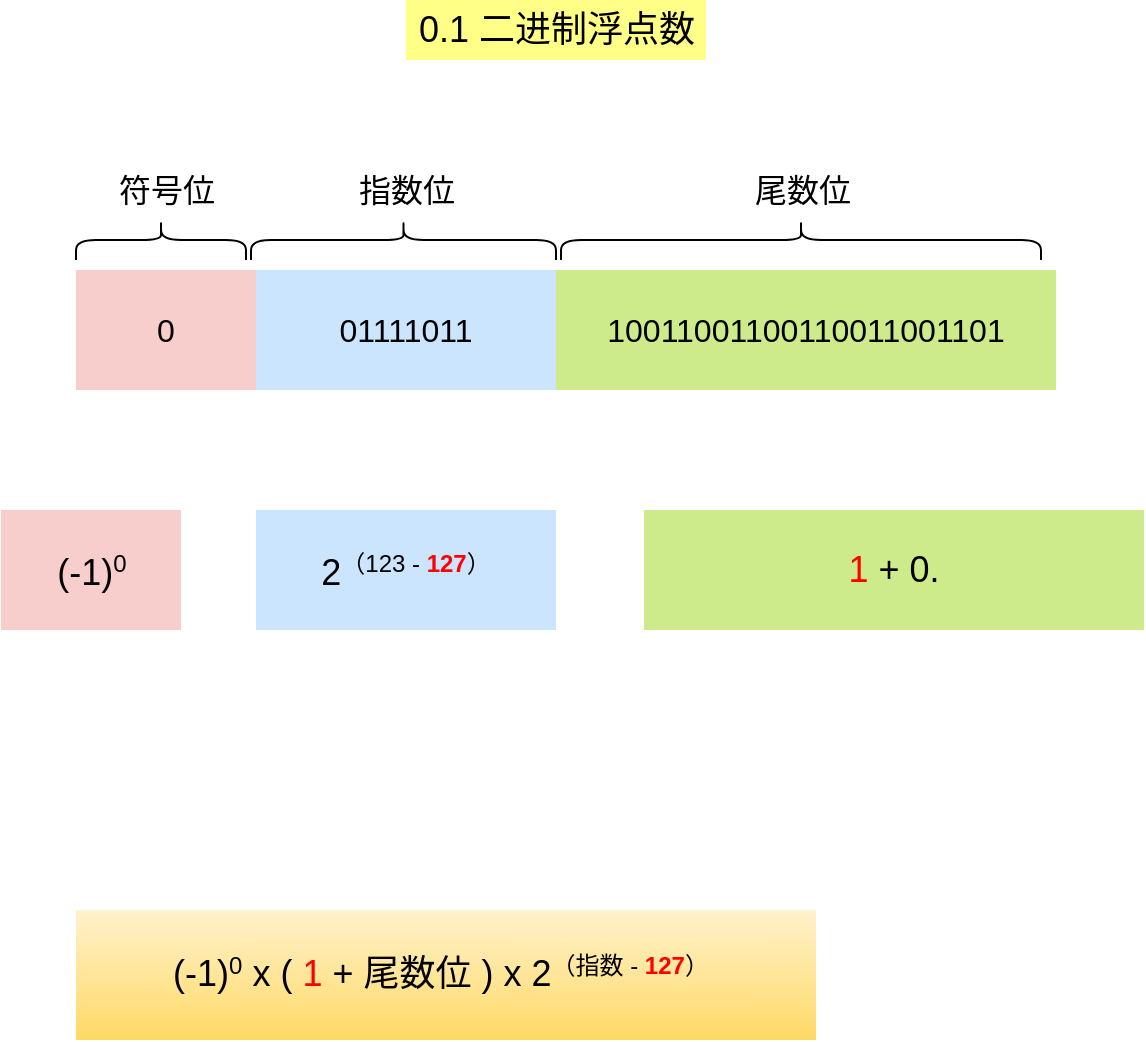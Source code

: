 <mxfile version="13.10.6" type="github">
  <diagram id="q37uBSDnxZ4MHzuR1Amq" name="第 1 页">
    <mxGraphModel dx="1102" dy="525" grid="1" gridSize="10" guides="1" tooltips="1" connect="1" arrows="1" fold="1" page="1" pageScale="1" pageWidth="827" pageHeight="1169" math="0" shadow="0">
      <root>
        <mxCell id="0" />
        <mxCell id="1" parent="0" />
        <mxCell id="jHgjlgk7JN-_l4VG_9NB-1" value="0" style="rounded=0;whiteSpace=wrap;html=1;fontSize=16;fillColor=#f8cecc;strokeColor=none;" vertex="1" parent="1">
          <mxGeometry x="130" y="280" width="90" height="60" as="geometry" />
        </mxCell>
        <mxCell id="jHgjlgk7JN-_l4VG_9NB-2" value="01111011" style="rounded=0;whiteSpace=wrap;html=1;fontSize=16;fillColor=#cce5ff;strokeColor=none;" vertex="1" parent="1">
          <mxGeometry x="220" y="280" width="150" height="60" as="geometry" />
        </mxCell>
        <mxCell id="jHgjlgk7JN-_l4VG_9NB-3" value="符号位" style="text;html=1;align=center;verticalAlign=middle;resizable=0;points=[];autosize=1;fontSize=16;" vertex="1" parent="1">
          <mxGeometry x="145" y="230" width="60" height="20" as="geometry" />
        </mxCell>
        <mxCell id="jHgjlgk7JN-_l4VG_9NB-4" value="" style="shape=curlyBracket;whiteSpace=wrap;html=1;rounded=1;fontSize=16;rotation=90;" vertex="1" parent="1">
          <mxGeometry x="162.5" y="222.5" width="20" height="85" as="geometry" />
        </mxCell>
        <mxCell id="jHgjlgk7JN-_l4VG_9NB-5" value="10011001100110011001101" style="rounded=0;whiteSpace=wrap;html=1;fontSize=16;fillColor=#cdeb8b;strokeColor=none;" vertex="1" parent="1">
          <mxGeometry x="370" y="280" width="250" height="60" as="geometry" />
        </mxCell>
        <mxCell id="jHgjlgk7JN-_l4VG_9NB-6" value="指数位" style="text;html=1;align=center;verticalAlign=middle;resizable=0;points=[];autosize=1;fontSize=16;" vertex="1" parent="1">
          <mxGeometry x="265" y="230" width="60" height="20" as="geometry" />
        </mxCell>
        <mxCell id="jHgjlgk7JN-_l4VG_9NB-7" value="" style="shape=curlyBracket;whiteSpace=wrap;html=1;rounded=1;fontSize=16;rotation=90;" vertex="1" parent="1">
          <mxGeometry x="283.75" y="188.75" width="20" height="152.5" as="geometry" />
        </mxCell>
        <mxCell id="jHgjlgk7JN-_l4VG_9NB-8" value="尾数位" style="text;html=1;align=center;verticalAlign=middle;resizable=0;points=[];autosize=1;fontSize=16;" vertex="1" parent="1">
          <mxGeometry x="462.5" y="230" width="60" height="20" as="geometry" />
        </mxCell>
        <mxCell id="jHgjlgk7JN-_l4VG_9NB-9" value="" style="shape=curlyBracket;whiteSpace=wrap;html=1;rounded=1;fontSize=16;rotation=90;" vertex="1" parent="1">
          <mxGeometry x="482.5" y="145" width="20" height="240" as="geometry" />
        </mxCell>
        <mxCell id="jHgjlgk7JN-_l4VG_9NB-10" value="0.1 二进制浮点数" style="text;html=1;align=center;verticalAlign=middle;resizable=0;points=[];autosize=1;fontSize=18;fillColor=#ffff88;" vertex="1" parent="1">
          <mxGeometry x="295" y="145" width="150" height="30" as="geometry" />
        </mxCell>
        <mxCell id="jHgjlgk7JN-_l4VG_9NB-11" value="&lt;sup&gt;&lt;font&gt;&lt;font&gt;&lt;font size=&quot;4&quot;&gt;(-1)&lt;/font&gt;&lt;sup&gt;&lt;font style=&quot;font-size: 12px&quot;&gt;0&lt;/font&gt;&lt;/sup&gt;&lt;font size=&quot;4&quot;&gt; x ( &lt;font color=&quot;#ff0000&quot;&gt;1&lt;/font&gt; + 尾数位 ) x 2&lt;/font&gt;&lt;sup&gt;&lt;font style=&quot;font-size: 12px&quot;&gt;（指数 - &lt;font color=&quot;#ff0000&quot;&gt;&lt;b&gt;127&lt;/b&gt;&lt;/font&gt;）&lt;/font&gt;&lt;/sup&gt;&lt;sup style=&quot;font-size: 18px&quot;&gt;&amp;nbsp;&lt;/sup&gt;&lt;/font&gt;&lt;br style=&quot;font-size: 18px&quot;&gt;&lt;/font&gt;&lt;/sup&gt;" style="rounded=0;whiteSpace=wrap;html=1;fontSize=18;fillColor=#fff2cc;gradientColor=#ffd966;strokeColor=none;fontStyle=0" vertex="1" parent="1">
          <mxGeometry x="130" y="600" width="370" height="65" as="geometry" />
        </mxCell>
        <mxCell id="jHgjlgk7JN-_l4VG_9NB-12" value="&lt;font size=&quot;4&quot;&gt;(-1)&lt;/font&gt;&lt;sup&gt;&lt;font style=&quot;font-size: 12px&quot;&gt;0&lt;/font&gt;&lt;/sup&gt;" style="rounded=0;whiteSpace=wrap;html=1;fontSize=16;fillColor=#f8cecc;strokeColor=none;" vertex="1" parent="1">
          <mxGeometry x="92.5" y="400" width="90" height="60" as="geometry" />
        </mxCell>
        <mxCell id="jHgjlgk7JN-_l4VG_9NB-13" value="&lt;font size=&quot;4&quot;&gt;2&lt;/font&gt;&lt;sup&gt;&lt;font style=&quot;font-size: 12px&quot;&gt;（123 -&amp;nbsp;&lt;font color=&quot;#ff0000&quot;&gt;&lt;b&gt;127&lt;/b&gt;&lt;/font&gt;）&lt;/font&gt;&lt;/sup&gt;" style="rounded=0;whiteSpace=wrap;html=1;fontSize=16;fillColor=#cce5ff;strokeColor=none;" vertex="1" parent="1">
          <mxGeometry x="220" y="400" width="150" height="60" as="geometry" />
        </mxCell>
        <mxCell id="jHgjlgk7JN-_l4VG_9NB-14" value="&lt;span style=&quot;font-size: large&quot;&gt;&amp;nbsp;&lt;/span&gt;&lt;font color=&quot;#ff0000&quot; style=&quot;font-size: large&quot;&gt;1&lt;/font&gt;&lt;span style=&quot;font-size: large&quot;&gt;&amp;nbsp;+ 0.&amp;nbsp;&lt;/span&gt;" style="rounded=0;whiteSpace=wrap;html=1;fontSize=16;fillColor=#cdeb8b;strokeColor=none;" vertex="1" parent="1">
          <mxGeometry x="414" y="400" width="250" height="60" as="geometry" />
        </mxCell>
      </root>
    </mxGraphModel>
  </diagram>
</mxfile>
